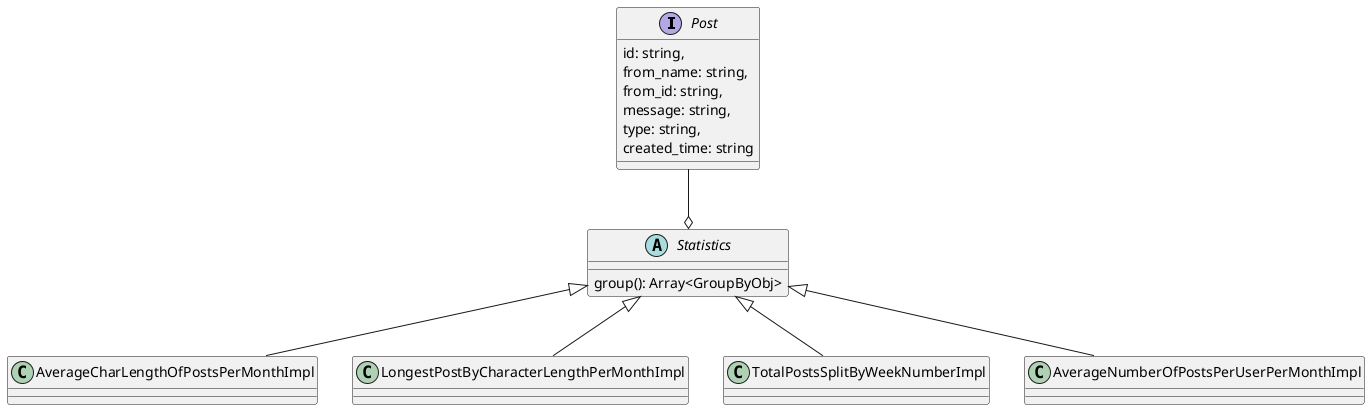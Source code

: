 @startuml

interface Post {
    id: string,
    from_name: string,
    from_id: string,
    message: string,
    type: string,
    created_time: string
}

abstract class Statistics {
    group(): Array<GroupByObj>
}

Post --o Statistics

Statistics <|-- AverageCharLengthOfPostsPerMonthImpl
Statistics <|-- LongestPostByCharacterLengthPerMonthImpl
Statistics <|-- TotalPostsSplitByWeekNumberImpl
Statistics <|-- AverageNumberOfPostsPerUserPerMonthImpl

@enduml